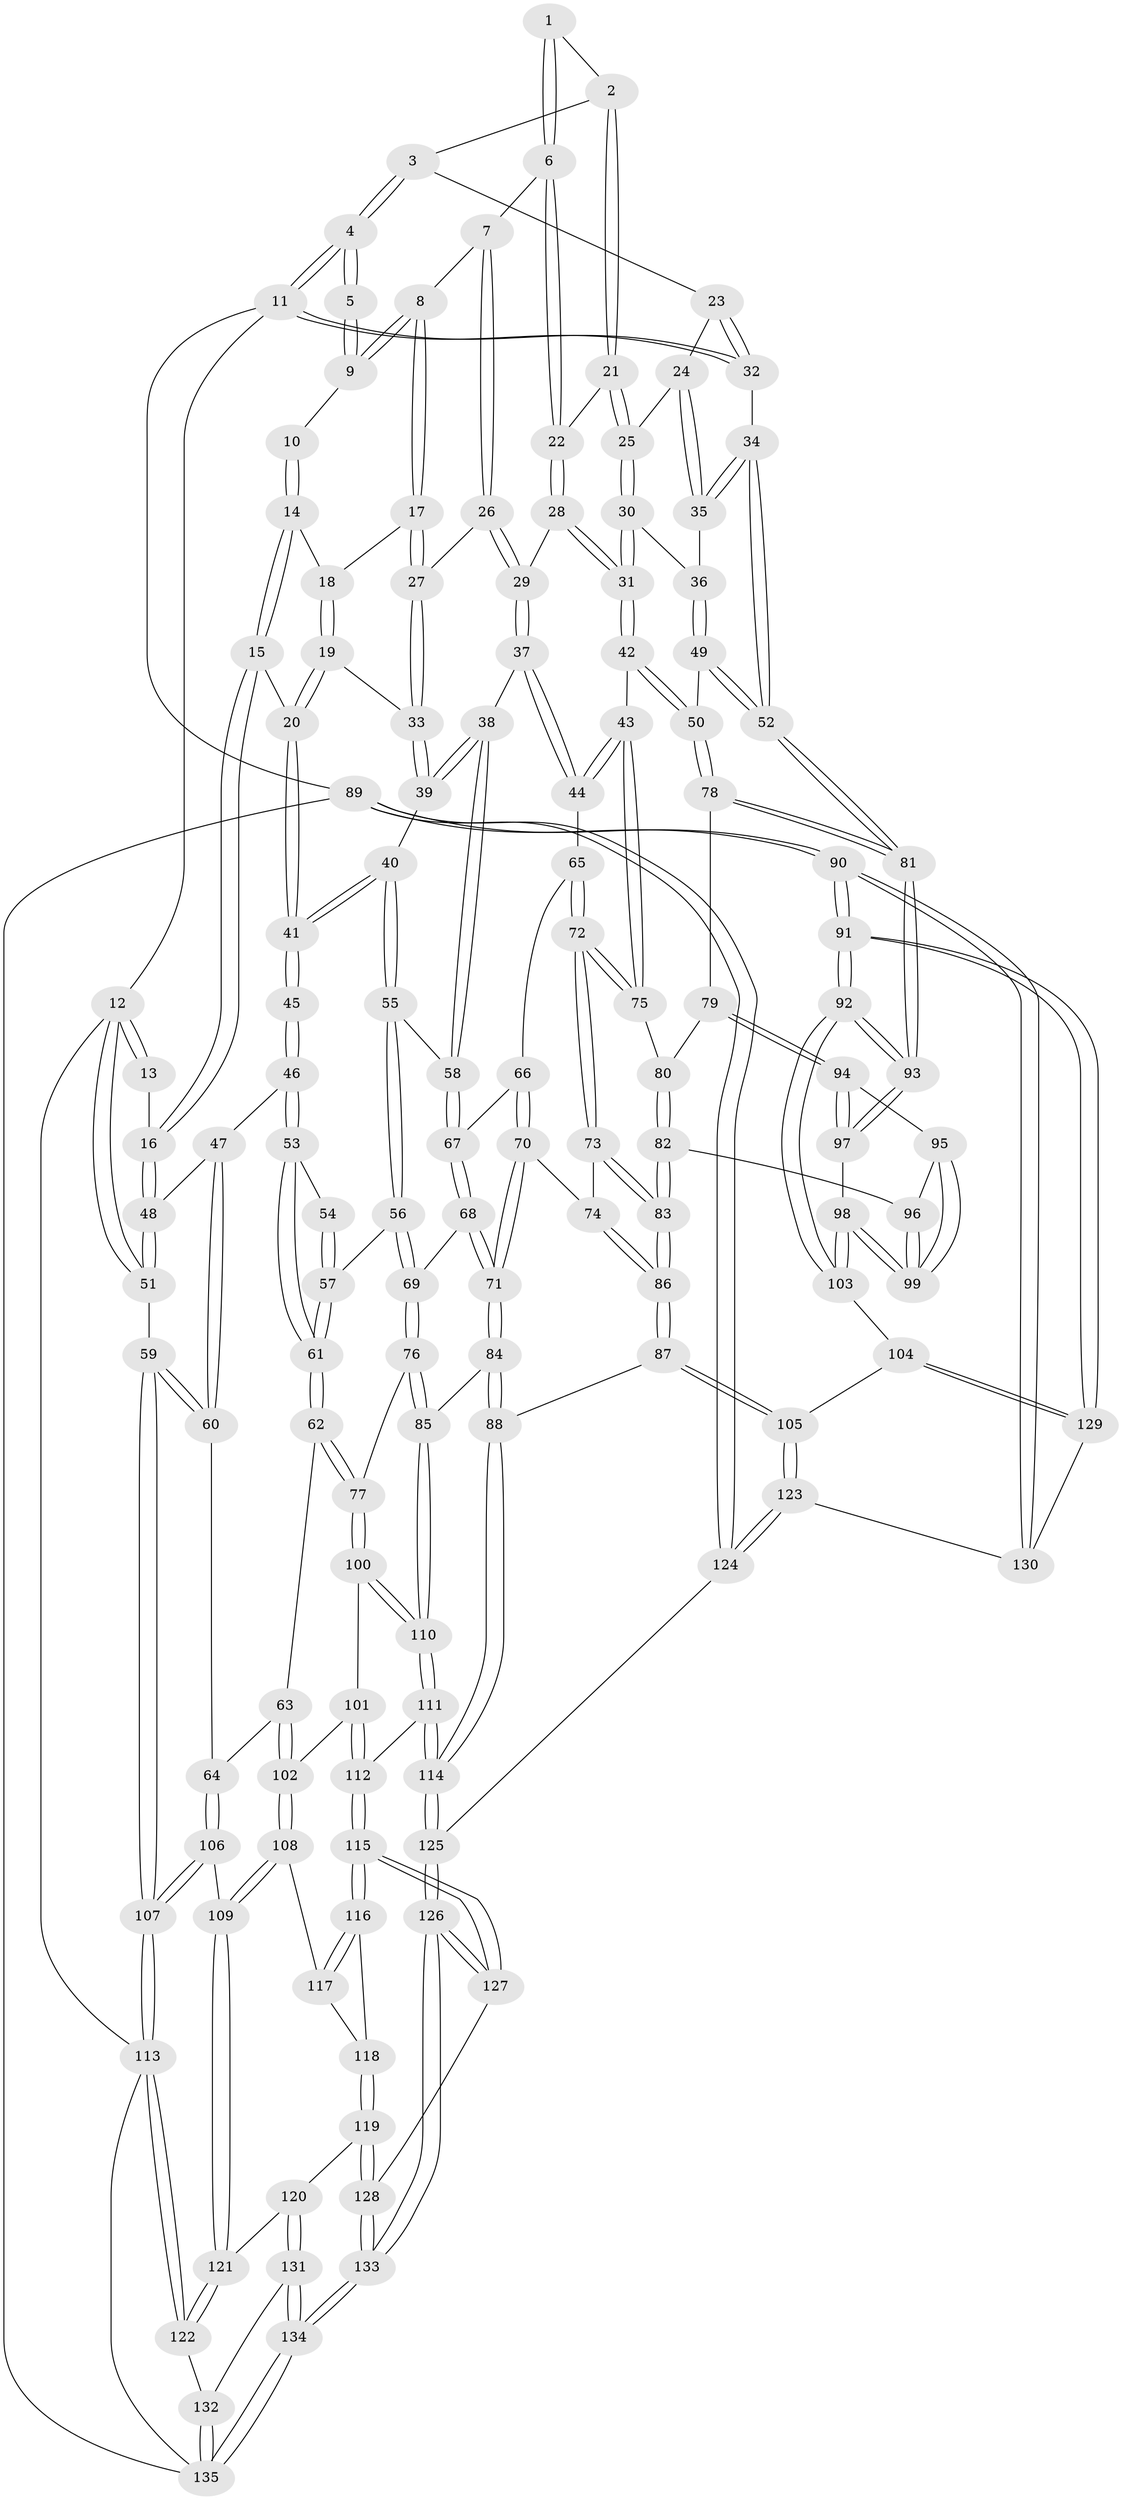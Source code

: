 // coarse degree distribution, {3: 0.6470588235294118, 4: 0.20588235294117646, 5: 0.08823529411764706, 2: 0.058823529411764705}
// Generated by graph-tools (version 1.1) at 2025/54/03/04/25 22:54:38]
// undirected, 135 vertices, 334 edges
graph export_dot {
  node [color=gray90,style=filled];
  1 [pos="+0.7130492488593551+0.06646612327681815"];
  2 [pos="+0.8184022961816806+0.12796776615126987"];
  3 [pos="+0.8942759417141604+0.05415270960129666"];
  4 [pos="+1+0"];
  5 [pos="+0.5549054912164822+0"];
  6 [pos="+0.7125734624622971+0.1759313760119927"];
  7 [pos="+0.6389796929786389+0.1551092541592133"];
  8 [pos="+0.5635831177516923+0"];
  9 [pos="+0.5467866545561135+0"];
  10 [pos="+0.4396794672348792+0"];
  11 [pos="+1+0"];
  12 [pos="+0+0"];
  13 [pos="+0.05954097366018625+0"];
  14 [pos="+0.38962541637722853+0.03224028125307224"];
  15 [pos="+0.2797041114771624+0.2334932574541719"];
  16 [pos="+0.2544844372283105+0.23914351616857066"];
  17 [pos="+0.5276156031593553+0.21341981103128743"];
  18 [pos="+0.4703632426862171+0.18192036954608629"];
  19 [pos="+0.4079329911210946+0.2449194478894686"];
  20 [pos="+0.30911093992346134+0.25269960792625823"];
  21 [pos="+0.807056766276973+0.1635358480905372"];
  22 [pos="+0.7403752208931318+0.1953786677280013"];
  23 [pos="+0.9094102757996909+0.22365897780707375"];
  24 [pos="+0.8685862253569893+0.24135573320606452"];
  25 [pos="+0.8617037526932086+0.24209343715554488"];
  26 [pos="+0.6030468939837983+0.2524400551578775"];
  27 [pos="+0.5361714089884444+0.24362120749858343"];
  28 [pos="+0.708566238348774+0.2977401770610112"];
  29 [pos="+0.6543639372774884+0.3045148116176862"];
  30 [pos="+0.8253372723236984+0.3218546334608158"];
  31 [pos="+0.7760991688861648+0.3427254347061093"];
  32 [pos="+1+0.16496016376185757"];
  33 [pos="+0.5160960069012246+0.26100445861557414"];
  34 [pos="+1+0.38204148521531683"];
  35 [pos="+0.9752843926319016+0.333533500799678"];
  36 [pos="+0.859845576065135+0.3397213473107247"];
  37 [pos="+0.6028169627197714+0.39943635463261484"];
  38 [pos="+0.5763257755426509+0.4103035552324245"];
  39 [pos="+0.500330819706078+0.3332868376787244"];
  40 [pos="+0.3964933366746545+0.3694523210964435"];
  41 [pos="+0.38724852794538134+0.3619756253445801"];
  42 [pos="+0.7699084917570994+0.46853970819780966"];
  43 [pos="+0.7433282487980016+0.4860294259849246"];
  44 [pos="+0.7197536651214156+0.47907204965230277"];
  45 [pos="+0.3500500222636583+0.3941249936641434"];
  46 [pos="+0.2589689237148405+0.41877352868742607"];
  47 [pos="+0.18252416555275072+0.31886896537514403"];
  48 [pos="+0.24487787235506697+0.24303378139446188"];
  49 [pos="+0.9300451998540326+0.4927339093618833"];
  50 [pos="+0.8823663858246705+0.49738916843481035"];
  51 [pos="+0+0"];
  52 [pos="+1+0.5281760889488757"];
  53 [pos="+0.25925548307689184+0.4192402622572659"];
  54 [pos="+0.3219616333474616+0.4240667558493801"];
  55 [pos="+0.41682812278892206+0.43559466992062895"];
  56 [pos="+0.40941948355691793+0.4824728470828888"];
  57 [pos="+0.3099576791292517+0.5101321951134613"];
  58 [pos="+0.5698846934024216+0.4201575705495988"];
  59 [pos="+0+0.44874154581717585"];
  60 [pos="+0+0.44766538078695683"];
  61 [pos="+0.2906557974015457+0.5202440250895726"];
  62 [pos="+0.26483059377308316+0.5558652292488007"];
  63 [pos="+0.2035435456839796+0.5783621907458696"];
  64 [pos="+0.16465213580880517+0.5718270354865485"];
  65 [pos="+0.6156187829813637+0.5220440319454037"];
  66 [pos="+0.5929526159956094+0.5194306560633466"];
  67 [pos="+0.557899599424476+0.49184553649309676"];
  68 [pos="+0.47499524721934+0.5564359863514793"];
  69 [pos="+0.46573758853272157+0.5566083572525243"];
  70 [pos="+0.5966839778433655+0.6057580531662831"];
  71 [pos="+0.5591975554951975+0.6275357692588079"];
  72 [pos="+0.6632321160894316+0.5876601667822544"];
  73 [pos="+0.6571324162246324+0.6019539614287445"];
  74 [pos="+0.6079111239218032+0.6056385905310054"];
  75 [pos="+0.7386682070140101+0.5098789084546156"];
  76 [pos="+0.4582208410100226+0.5671448773209139"];
  77 [pos="+0.38014393524440543+0.6363551962519131"];
  78 [pos="+0.8254733350297044+0.6188520251119098"];
  79 [pos="+0.821402505757485+0.6235472592516152"];
  80 [pos="+0.7626391737946332+0.5874729134485284"];
  81 [pos="+1+0.5791965108850279"];
  82 [pos="+0.7180067899747931+0.6507776941750577"];
  83 [pos="+0.6893059620261294+0.65761853282021"];
  84 [pos="+0.5578396009819145+0.6871917909414408"];
  85 [pos="+0.4872604172122121+0.7027554004968447"];
  86 [pos="+0.6545748249837455+0.7346042716747806"];
  87 [pos="+0.6481176769159673+0.7503191774601264"];
  88 [pos="+0.6157390953045189+0.7486927786987442"];
  89 [pos="+1+1"];
  90 [pos="+1+1"];
  91 [pos="+1+0.8999461141973668"];
  92 [pos="+1+0.8502132417564318"];
  93 [pos="+1+0.6932768481867377"];
  94 [pos="+0.8217669680181554+0.6271131501157138"];
  95 [pos="+0.7913828331383231+0.6644651219403701"];
  96 [pos="+0.7223400787150822+0.6529997576399321"];
  97 [pos="+0.8700046863696912+0.6750295135222233"];
  98 [pos="+0.7940853668350358+0.7641737722841918"];
  99 [pos="+0.7913466163017946+0.7503806548184285"];
  100 [pos="+0.3799736805243631+0.6431411963886483"];
  101 [pos="+0.3273553744546204+0.6899722517796159"];
  102 [pos="+0.2554259845707173+0.6989881293172671"];
  103 [pos="+0.7927793178140943+0.7712563460534432"];
  104 [pos="+0.7706936252570091+0.788398469567389"];
  105 [pos="+0.7041423495366437+0.7980403317223854"];
  106 [pos="+0.13522783719908077+0.6963067199468281"];
  107 [pos="+0+0.6514378110478337"];
  108 [pos="+0.25054731234617805+0.7186527226655588"];
  109 [pos="+0.13443328575657795+0.7562212802897634"];
  110 [pos="+0.4394731625278546+0.7348115910271069"];
  111 [pos="+0.43279942540419714+0.7705812027004326"];
  112 [pos="+0.3557704887116235+0.7969437290941014"];
  113 [pos="+0+0.7733670152061962"];
  114 [pos="+0.5095789556880062+0.849796958600101"];
  115 [pos="+0.3409562403543305+0.8084141132841742"];
  116 [pos="+0.33506601234148115+0.8050563333525002"];
  117 [pos="+0.25838512240405853+0.7405107285677948"];
  118 [pos="+0.21863993783675242+0.8111137237866493"];
  119 [pos="+0.1737484846399237+0.8516952431381383"];
  120 [pos="+0.16317275450843624+0.8482228110574971"];
  121 [pos="+0.10743896263929384+0.8079621464716186"];
  122 [pos="+0+0.8187138822692769"];
  123 [pos="+0.6615265031122713+0.9700311717081797"];
  124 [pos="+0.5675624676884262+1"];
  125 [pos="+0.5225316270977598+1"];
  126 [pos="+0.4492873411432749+1"];
  127 [pos="+0.3340275680451102+0.8398382354467153"];
  128 [pos="+0.20955731675169548+0.8837915130774492"];
  129 [pos="+0.8026708578024927+0.8558069153516012"];
  130 [pos="+0.8063367703683035+0.8996038827187851"];
  131 [pos="+0.12605578105934004+0.9355908256041922"];
  132 [pos="+0.06985545333687565+0.9541585449410313"];
  133 [pos="+0.3138430014557625+1"];
  134 [pos="+0.2961064512119477+1"];
  135 [pos="+0.059138850848344145+1"];
  1 -- 2;
  1 -- 6;
  1 -- 6;
  2 -- 3;
  2 -- 21;
  2 -- 21;
  3 -- 4;
  3 -- 4;
  3 -- 23;
  4 -- 5;
  4 -- 5;
  4 -- 11;
  4 -- 11;
  5 -- 9;
  5 -- 9;
  6 -- 7;
  6 -- 22;
  6 -- 22;
  7 -- 8;
  7 -- 26;
  7 -- 26;
  8 -- 9;
  8 -- 9;
  8 -- 17;
  8 -- 17;
  9 -- 10;
  10 -- 14;
  10 -- 14;
  11 -- 12;
  11 -- 32;
  11 -- 32;
  11 -- 89;
  12 -- 13;
  12 -- 13;
  12 -- 51;
  12 -- 51;
  12 -- 113;
  13 -- 16;
  14 -- 15;
  14 -- 15;
  14 -- 18;
  15 -- 16;
  15 -- 16;
  15 -- 20;
  16 -- 48;
  16 -- 48;
  17 -- 18;
  17 -- 27;
  17 -- 27;
  18 -- 19;
  18 -- 19;
  19 -- 20;
  19 -- 20;
  19 -- 33;
  20 -- 41;
  20 -- 41;
  21 -- 22;
  21 -- 25;
  21 -- 25;
  22 -- 28;
  22 -- 28;
  23 -- 24;
  23 -- 32;
  23 -- 32;
  24 -- 25;
  24 -- 35;
  24 -- 35;
  25 -- 30;
  25 -- 30;
  26 -- 27;
  26 -- 29;
  26 -- 29;
  27 -- 33;
  27 -- 33;
  28 -- 29;
  28 -- 31;
  28 -- 31;
  29 -- 37;
  29 -- 37;
  30 -- 31;
  30 -- 31;
  30 -- 36;
  31 -- 42;
  31 -- 42;
  32 -- 34;
  33 -- 39;
  33 -- 39;
  34 -- 35;
  34 -- 35;
  34 -- 52;
  34 -- 52;
  35 -- 36;
  36 -- 49;
  36 -- 49;
  37 -- 38;
  37 -- 44;
  37 -- 44;
  38 -- 39;
  38 -- 39;
  38 -- 58;
  38 -- 58;
  39 -- 40;
  40 -- 41;
  40 -- 41;
  40 -- 55;
  40 -- 55;
  41 -- 45;
  41 -- 45;
  42 -- 43;
  42 -- 50;
  42 -- 50;
  43 -- 44;
  43 -- 44;
  43 -- 75;
  43 -- 75;
  44 -- 65;
  45 -- 46;
  45 -- 46;
  46 -- 47;
  46 -- 53;
  46 -- 53;
  47 -- 48;
  47 -- 60;
  47 -- 60;
  48 -- 51;
  48 -- 51;
  49 -- 50;
  49 -- 52;
  49 -- 52;
  50 -- 78;
  50 -- 78;
  51 -- 59;
  52 -- 81;
  52 -- 81;
  53 -- 54;
  53 -- 61;
  53 -- 61;
  54 -- 57;
  54 -- 57;
  55 -- 56;
  55 -- 56;
  55 -- 58;
  56 -- 57;
  56 -- 69;
  56 -- 69;
  57 -- 61;
  57 -- 61;
  58 -- 67;
  58 -- 67;
  59 -- 60;
  59 -- 60;
  59 -- 107;
  59 -- 107;
  60 -- 64;
  61 -- 62;
  61 -- 62;
  62 -- 63;
  62 -- 77;
  62 -- 77;
  63 -- 64;
  63 -- 102;
  63 -- 102;
  64 -- 106;
  64 -- 106;
  65 -- 66;
  65 -- 72;
  65 -- 72;
  66 -- 67;
  66 -- 70;
  66 -- 70;
  67 -- 68;
  67 -- 68;
  68 -- 69;
  68 -- 71;
  68 -- 71;
  69 -- 76;
  69 -- 76;
  70 -- 71;
  70 -- 71;
  70 -- 74;
  71 -- 84;
  71 -- 84;
  72 -- 73;
  72 -- 73;
  72 -- 75;
  72 -- 75;
  73 -- 74;
  73 -- 83;
  73 -- 83;
  74 -- 86;
  74 -- 86;
  75 -- 80;
  76 -- 77;
  76 -- 85;
  76 -- 85;
  77 -- 100;
  77 -- 100;
  78 -- 79;
  78 -- 81;
  78 -- 81;
  79 -- 80;
  79 -- 94;
  79 -- 94;
  80 -- 82;
  80 -- 82;
  81 -- 93;
  81 -- 93;
  82 -- 83;
  82 -- 83;
  82 -- 96;
  83 -- 86;
  83 -- 86;
  84 -- 85;
  84 -- 88;
  84 -- 88;
  85 -- 110;
  85 -- 110;
  86 -- 87;
  86 -- 87;
  87 -- 88;
  87 -- 105;
  87 -- 105;
  88 -- 114;
  88 -- 114;
  89 -- 90;
  89 -- 90;
  89 -- 124;
  89 -- 124;
  89 -- 135;
  90 -- 91;
  90 -- 91;
  90 -- 130;
  90 -- 130;
  91 -- 92;
  91 -- 92;
  91 -- 129;
  91 -- 129;
  92 -- 93;
  92 -- 93;
  92 -- 103;
  92 -- 103;
  93 -- 97;
  93 -- 97;
  94 -- 95;
  94 -- 97;
  94 -- 97;
  95 -- 96;
  95 -- 99;
  95 -- 99;
  96 -- 99;
  96 -- 99;
  97 -- 98;
  98 -- 99;
  98 -- 99;
  98 -- 103;
  98 -- 103;
  100 -- 101;
  100 -- 110;
  100 -- 110;
  101 -- 102;
  101 -- 112;
  101 -- 112;
  102 -- 108;
  102 -- 108;
  103 -- 104;
  104 -- 105;
  104 -- 129;
  104 -- 129;
  105 -- 123;
  105 -- 123;
  106 -- 107;
  106 -- 107;
  106 -- 109;
  107 -- 113;
  107 -- 113;
  108 -- 109;
  108 -- 109;
  108 -- 117;
  109 -- 121;
  109 -- 121;
  110 -- 111;
  110 -- 111;
  111 -- 112;
  111 -- 114;
  111 -- 114;
  112 -- 115;
  112 -- 115;
  113 -- 122;
  113 -- 122;
  113 -- 135;
  114 -- 125;
  114 -- 125;
  115 -- 116;
  115 -- 116;
  115 -- 127;
  115 -- 127;
  116 -- 117;
  116 -- 117;
  116 -- 118;
  117 -- 118;
  118 -- 119;
  118 -- 119;
  119 -- 120;
  119 -- 128;
  119 -- 128;
  120 -- 121;
  120 -- 131;
  120 -- 131;
  121 -- 122;
  121 -- 122;
  122 -- 132;
  123 -- 124;
  123 -- 124;
  123 -- 130;
  124 -- 125;
  125 -- 126;
  125 -- 126;
  126 -- 127;
  126 -- 127;
  126 -- 133;
  126 -- 133;
  127 -- 128;
  128 -- 133;
  128 -- 133;
  129 -- 130;
  131 -- 132;
  131 -- 134;
  131 -- 134;
  132 -- 135;
  132 -- 135;
  133 -- 134;
  133 -- 134;
  134 -- 135;
  134 -- 135;
}
